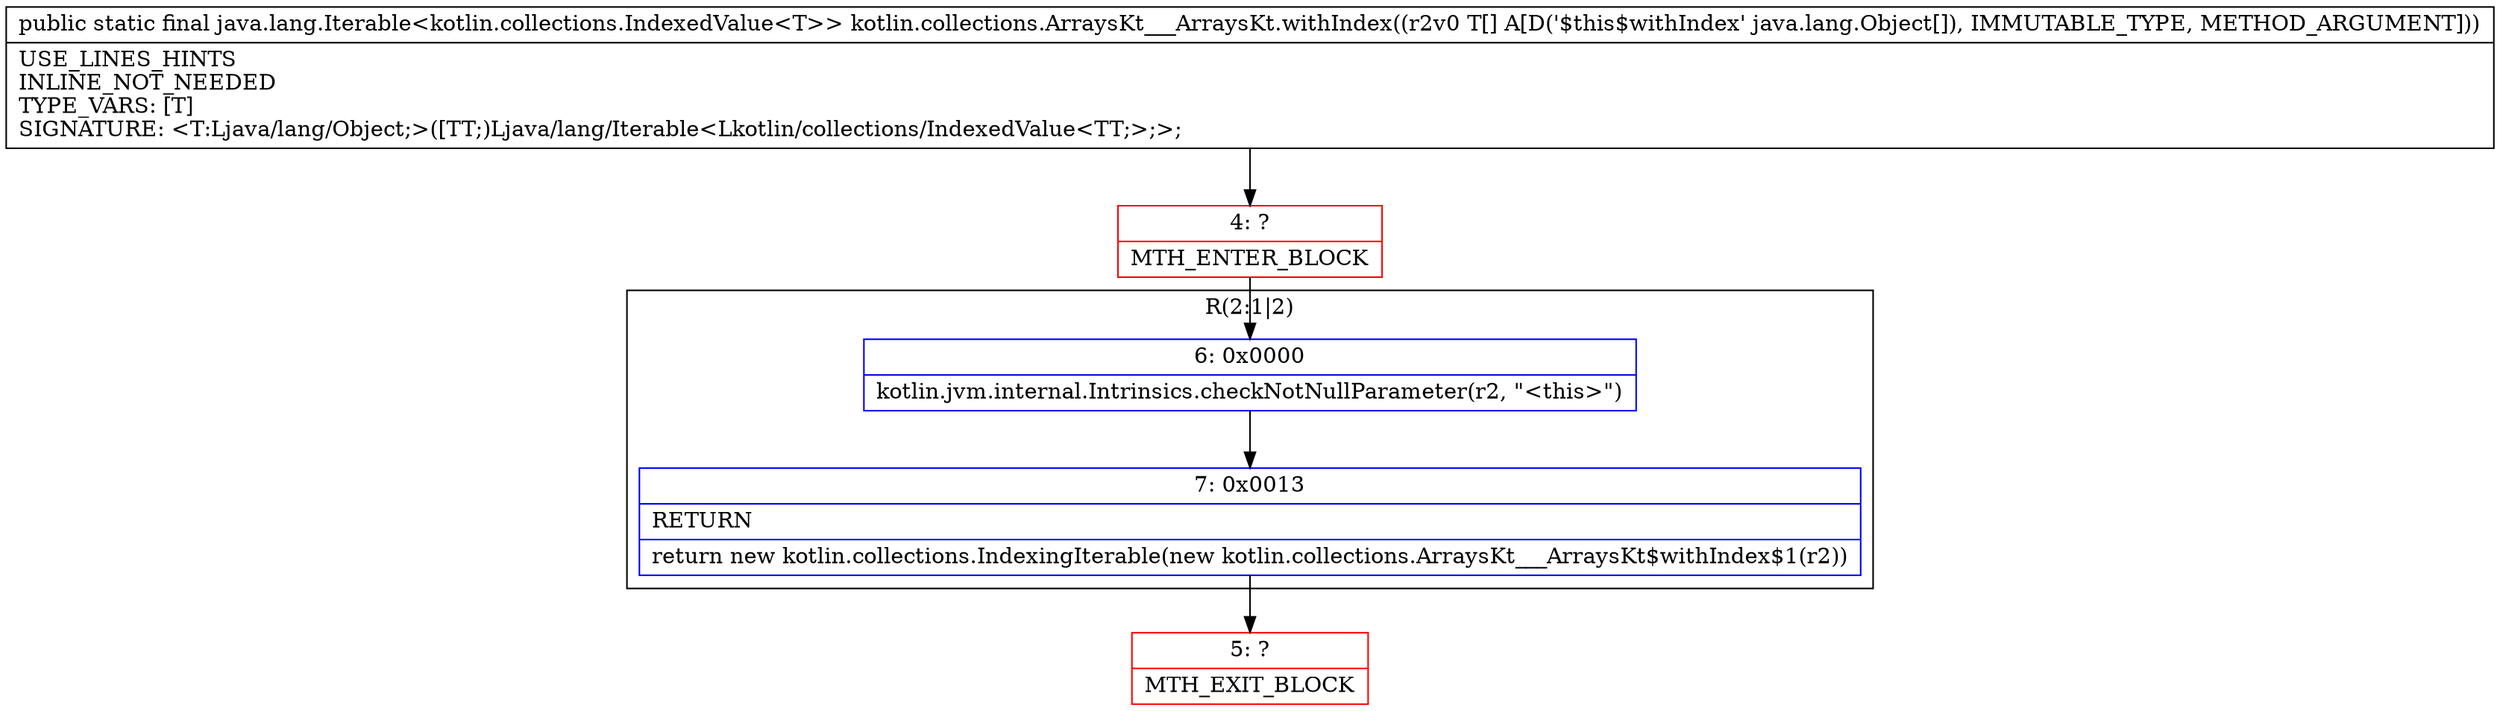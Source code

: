 digraph "CFG forkotlin.collections.ArraysKt___ArraysKt.withIndex([Ljava\/lang\/Object;)Ljava\/lang\/Iterable;" {
subgraph cluster_Region_1558009231 {
label = "R(2:1|2)";
node [shape=record,color=blue];
Node_6 [shape=record,label="{6\:\ 0x0000|kotlin.jvm.internal.Intrinsics.checkNotNullParameter(r2, \"\<this\>\")\l}"];
Node_7 [shape=record,label="{7\:\ 0x0013|RETURN\l|return new kotlin.collections.IndexingIterable(new kotlin.collections.ArraysKt___ArraysKt$withIndex$1(r2))\l}"];
}
Node_4 [shape=record,color=red,label="{4\:\ ?|MTH_ENTER_BLOCK\l}"];
Node_5 [shape=record,color=red,label="{5\:\ ?|MTH_EXIT_BLOCK\l}"];
MethodNode[shape=record,label="{public static final java.lang.Iterable\<kotlin.collections.IndexedValue\<T\>\> kotlin.collections.ArraysKt___ArraysKt.withIndex((r2v0 T[] A[D('$this$withIndex' java.lang.Object[]), IMMUTABLE_TYPE, METHOD_ARGUMENT]))  | USE_LINES_HINTS\lINLINE_NOT_NEEDED\lTYPE_VARS: [T]\lSIGNATURE: \<T:Ljava\/lang\/Object;\>([TT;)Ljava\/lang\/Iterable\<Lkotlin\/collections\/IndexedValue\<TT;\>;\>;\l}"];
MethodNode -> Node_4;Node_6 -> Node_7;
Node_7 -> Node_5;
Node_4 -> Node_6;
}

